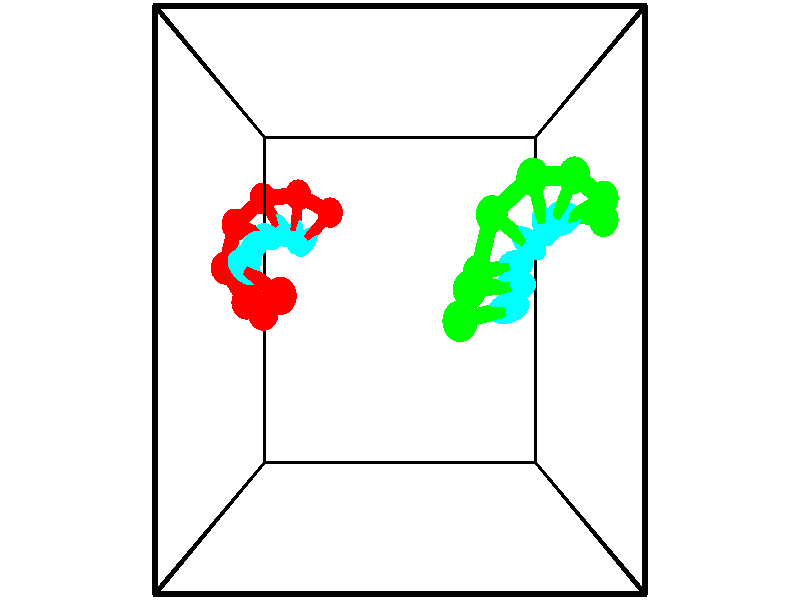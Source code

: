 // switches for output
#declare DRAW_BASES = 1; // possible values are 0, 1; only relevant for DNA ribbons
#declare DRAW_BASES_TYPE = 3; // possible values are 1, 2, 3; only relevant for DNA ribbons
#declare DRAW_FOG = 0; // set to 1 to enable fog

#include "colors.inc"

#include "transforms.inc"
background { rgb <1, 1, 1>}

#default {
   normal{
       ripples 0.25
       frequency 0.20
       turbulence 0.2
       lambda 5
   }
	finish {
		phong 0.1
		phong_size 40.
	}
}

// original window dimensions: 1024x640


// camera settings

camera {
	sky <-0, 1, 0>
	up <-0, 1, 0>
	right 1.6 * <1, 0, 0>
	location <2.5, 2.5, 11.1562>
	look_at <2.5, 2.5, 2.5>
	direction <0, 0, -8.6562>
	angle 67.0682
}


# declare cpy_camera_pos = <2.5, 2.5, 11.1562>;
# if (DRAW_FOG = 1)
fog {
	fog_type 2
	up vnormalize(cpy_camera_pos)
	color rgbt<1,1,1,0.3>
	distance 1e-5
	fog_alt 3e-3
	fog_offset 4
}
# end


// LIGHTS

# declare lum = 6;
global_settings {
	ambient_light rgb lum * <0.05, 0.05, 0.05>
	max_trace_level 15
}# declare cpy_direct_light_amount = 0.25;
light_source
{	1000 * <-1, -1, 1>,
	rgb lum * cpy_direct_light_amount
	parallel
}

light_source
{	1000 * <1, 1, -1>,
	rgb lum * cpy_direct_light_amount
	parallel
}

// strand 0

// nucleotide -1

// particle -1
sphere {
	<1.109310, 3.950530, -0.872158> 0.250000
	pigment { color rgbt <1,0,0,0> }
	no_shadow
}
cylinder {
	<0.822266, 3.675179, -0.914433>,  <0.650039, 3.509968, -0.939797>, 0.100000
	pigment { color rgbt <1,0,0,0> }
	no_shadow
}
cylinder {
	<0.822266, 3.675179, -0.914433>,  <1.109310, 3.950530, -0.872158>, 0.100000
	pigment { color rgbt <1,0,0,0> }
	no_shadow
}

// particle -1
sphere {
	<0.822266, 3.675179, -0.914433> 0.100000
	pigment { color rgbt <1,0,0,0> }
	no_shadow
}
sphere {
	0, 1
	scale<0.080000,0.200000,0.300000>
	matrix <-0.327154, 0.199228, 0.923731,
		-0.614820, 0.697455, -0.368174,
		-0.717612, -0.688378, -0.105686,
		0.606982, 3.468665, -0.946138>
	pigment { color rgbt <0,1,1,0> }
	no_shadow
}
cylinder {
	<0.496249, 4.225286, -0.735312>,  <1.109310, 3.950530, -0.872158>, 0.130000
	pigment { color rgbt <1,0,0,0> }
	no_shadow
}

// nucleotide -1

// particle -1
sphere {
	<0.496249, 4.225286, -0.735312> 0.250000
	pigment { color rgbt <1,0,0,0> }
	no_shadow
}
cylinder {
	<0.473816, 3.833488, -0.657909>,  <0.460356, 3.598410, -0.611468>, 0.100000
	pigment { color rgbt <1,0,0,0> }
	no_shadow
}
cylinder {
	<0.473816, 3.833488, -0.657909>,  <0.496249, 4.225286, -0.735312>, 0.100000
	pigment { color rgbt <1,0,0,0> }
	no_shadow
}

// particle -1
sphere {
	<0.473816, 3.833488, -0.657909> 0.100000
	pigment { color rgbt <1,0,0,0> }
	no_shadow
}
sphere {
	0, 1
	scale<0.080000,0.200000,0.300000>
	matrix <-0.507488, 0.194873, 0.839334,
		-0.859832, -0.051130, -0.508011,
		-0.056082, -0.979495, 0.193505,
		0.456991, 3.539640, -0.599858>
	pigment { color rgbt <0,1,1,0> }
	no_shadow
}
cylinder {
	<-0.143477, 4.130205, -0.478219>,  <0.496249, 4.225286, -0.735312>, 0.130000
	pigment { color rgbt <1,0,0,0> }
	no_shadow
}

// nucleotide -1

// particle -1
sphere {
	<-0.143477, 4.130205, -0.478219> 0.250000
	pigment { color rgbt <1,0,0,0> }
	no_shadow
}
cylinder {
	<0.081154, 3.825012, -0.350163>,  <0.215932, 3.641896, -0.273330>, 0.100000
	pigment { color rgbt <1,0,0,0> }
	no_shadow
}
cylinder {
	<0.081154, 3.825012, -0.350163>,  <-0.143477, 4.130205, -0.478219>, 0.100000
	pigment { color rgbt <1,0,0,0> }
	no_shadow
}

// particle -1
sphere {
	<0.081154, 3.825012, -0.350163> 0.100000
	pigment { color rgbt <1,0,0,0> }
	no_shadow
}
sphere {
	0, 1
	scale<0.080000,0.200000,0.300000>
	matrix <-0.531778, -0.036389, 0.846102,
		-0.633912, -0.645393, -0.426173,
		0.561576, -0.762983, 0.320138,
		0.249627, 3.596117, -0.254122>
	pigment { color rgbt <0,1,1,0> }
	no_shadow
}
cylinder {
	<-0.560582, 3.667140, -0.078569>,  <-0.143477, 4.130205, -0.478219>, 0.130000
	pigment { color rgbt <1,0,0,0> }
	no_shadow
}

// nucleotide -1

// particle -1
sphere {
	<-0.560582, 3.667140, -0.078569> 0.250000
	pigment { color rgbt <1,0,0,0> }
	no_shadow
}
cylinder {
	<-0.193695, 3.551857, 0.031448>,  <0.026437, 3.482687, 0.097459>, 0.100000
	pigment { color rgbt <1,0,0,0> }
	no_shadow
}
cylinder {
	<-0.193695, 3.551857, 0.031448>,  <-0.560582, 3.667140, -0.078569>, 0.100000
	pigment { color rgbt <1,0,0,0> }
	no_shadow
}

// particle -1
sphere {
	<-0.193695, 3.551857, 0.031448> 0.100000
	pigment { color rgbt <1,0,0,0> }
	no_shadow
}
sphere {
	0, 1
	scale<0.080000,0.200000,0.300000>
	matrix <-0.350767, -0.256911, 0.900533,
		-0.188879, -0.922460, -0.336737,
		0.917217, -0.288208, 0.275044,
		0.081470, 3.465395, 0.113961>
	pigment { color rgbt <0,1,1,0> }
	no_shadow
}
cylinder {
	<-0.661529, 2.982516, 0.232189>,  <-0.560582, 3.667140, -0.078569>, 0.130000
	pigment { color rgbt <1,0,0,0> }
	no_shadow
}

// nucleotide -1

// particle -1
sphere {
	<-0.661529, 2.982516, 0.232189> 0.250000
	pigment { color rgbt <1,0,0,0> }
	no_shadow
}
cylinder {
	<-0.331207, 3.162674, 0.367947>,  <-0.133014, 3.270769, 0.449401>, 0.100000
	pigment { color rgbt <1,0,0,0> }
	no_shadow
}
cylinder {
	<-0.331207, 3.162674, 0.367947>,  <-0.661529, 2.982516, 0.232189>, 0.100000
	pigment { color rgbt <1,0,0,0> }
	no_shadow
}

// particle -1
sphere {
	<-0.331207, 3.162674, 0.367947> 0.100000
	pigment { color rgbt <1,0,0,0> }
	no_shadow
}
sphere {
	0, 1
	scale<0.080000,0.200000,0.300000>
	matrix <-0.226949, -0.285524, 0.931112,
		0.516275, -0.845943, -0.133570,
		0.825805, 0.450396, 0.339395,
		-0.083466, 3.297793, 0.469765>
	pigment { color rgbt <0,1,1,0> }
	no_shadow
}
cylinder {
	<-0.196418, 2.463598, 0.571225>,  <-0.661529, 2.982516, 0.232189>, 0.130000
	pigment { color rgbt <1,0,0,0> }
	no_shadow
}

// nucleotide -1

// particle -1
sphere {
	<-0.196418, 2.463598, 0.571225> 0.250000
	pigment { color rgbt <1,0,0,0> }
	no_shadow
}
cylinder {
	<-0.123032, 2.829117, 0.716175>,  <-0.079000, 3.048428, 0.803145>, 0.100000
	pigment { color rgbt <1,0,0,0> }
	no_shadow
}
cylinder {
	<-0.123032, 2.829117, 0.716175>,  <-0.196418, 2.463598, 0.571225>, 0.100000
	pigment { color rgbt <1,0,0,0> }
	no_shadow
}

// particle -1
sphere {
	<-0.123032, 2.829117, 0.716175> 0.100000
	pigment { color rgbt <1,0,0,0> }
	no_shadow
}
sphere {
	0, 1
	scale<0.080000,0.200000,0.300000>
	matrix <-0.085071, -0.352489, 0.931941,
		0.979338, -0.201806, 0.013068,
		0.183465, 0.913797, 0.362374,
		-0.067992, 3.103256, 0.824887>
	pigment { color rgbt <0,1,1,0> }
	no_shadow
}
cylinder {
	<0.224438, 2.323458, 1.105457>,  <-0.196418, 2.463598, 0.571225>, 0.130000
	pigment { color rgbt <1,0,0,0> }
	no_shadow
}

// nucleotide -1

// particle -1
sphere {
	<0.224438, 2.323458, 1.105457> 0.250000
	pigment { color rgbt <1,0,0,0> }
	no_shadow
}
cylinder {
	<0.085907, 2.692963, 1.170845>,  <0.002788, 2.914665, 1.210078>, 0.100000
	pigment { color rgbt <1,0,0,0> }
	no_shadow
}
cylinder {
	<0.085907, 2.692963, 1.170845>,  <0.224438, 2.323458, 1.105457>, 0.100000
	pigment { color rgbt <1,0,0,0> }
	no_shadow
}

// particle -1
sphere {
	<0.085907, 2.692963, 1.170845> 0.100000
	pigment { color rgbt <1,0,0,0> }
	no_shadow
}
sphere {
	0, 1
	scale<0.080000,0.200000,0.300000>
	matrix <-0.113327, -0.214175, 0.970199,
		0.931243, 0.317482, 0.178862,
		-0.346328, 0.923761, 0.163469,
		-0.017991, 2.970091, 1.219886>
	pigment { color rgbt <0,1,1,0> }
	no_shadow
}
cylinder {
	<0.624815, 2.553487, 1.685535>,  <0.224438, 2.323458, 1.105457>, 0.130000
	pigment { color rgbt <1,0,0,0> }
	no_shadow
}

// nucleotide -1

// particle -1
sphere {
	<0.624815, 2.553487, 1.685535> 0.250000
	pigment { color rgbt <1,0,0,0> }
	no_shadow
}
cylinder {
	<0.289177, 2.767639, 1.646984>,  <0.087794, 2.896130, 1.623854>, 0.100000
	pigment { color rgbt <1,0,0,0> }
	no_shadow
}
cylinder {
	<0.289177, 2.767639, 1.646984>,  <0.624815, 2.553487, 1.685535>, 0.100000
	pigment { color rgbt <1,0,0,0> }
	no_shadow
}

// particle -1
sphere {
	<0.289177, 2.767639, 1.646984> 0.100000
	pigment { color rgbt <1,0,0,0> }
	no_shadow
}
sphere {
	0, 1
	scale<0.080000,0.200000,0.300000>
	matrix <-0.185628, -0.115267, 0.975836,
		0.511334, 0.836709, 0.196101,
		-0.839095, 0.535380, -0.096376,
		0.037449, 2.928253, 1.618071>
	pigment { color rgbt <0,1,1,0> }
	no_shadow
}
// strand 1

// nucleotide -1

// particle -1
sphere {
	<3.356253, 2.249007, 2.536703> 0.250000
	pigment { color rgbt <0,1,0,0> }
	no_shadow
}
cylinder {
	<3.744049, 2.338242, 2.577341>,  <3.976727, 2.391783, 2.601724>, 0.100000
	pigment { color rgbt <0,1,0,0> }
	no_shadow
}
cylinder {
	<3.744049, 2.338242, 2.577341>,  <3.356253, 2.249007, 2.536703>, 0.100000
	pigment { color rgbt <0,1,0,0> }
	no_shadow
}

// particle -1
sphere {
	<3.744049, 2.338242, 2.577341> 0.100000
	pigment { color rgbt <0,1,0,0> }
	no_shadow
}
sphere {
	0, 1
	scale<0.080000,0.200000,0.300000>
	matrix <-0.000651, 0.416789, -0.909003,
		-0.245131, 0.881203, 0.404218,
		0.969490, 0.223087, 0.101594,
		4.034896, 2.405168, 2.607819>
	pigment { color rgbt <0,1,1,0> }
	no_shadow
}
cylinder {
	<3.554888, 2.630491, 1.982418>,  <3.356253, 2.249007, 2.536703>, 0.130000
	pigment { color rgbt <0,1,0,0> }
	no_shadow
}

// nucleotide -1

// particle -1
sphere {
	<3.554888, 2.630491, 1.982418> 0.250000
	pigment { color rgbt <0,1,0,0> }
	no_shadow
}
cylinder {
	<3.927261, 2.660378, 2.125404>,  <4.150685, 2.678309, 2.211196>, 0.100000
	pigment { color rgbt <0,1,0,0> }
	no_shadow
}
cylinder {
	<3.927261, 2.660378, 2.125404>,  <3.554888, 2.630491, 1.982418>, 0.100000
	pigment { color rgbt <0,1,0,0> }
	no_shadow
}

// particle -1
sphere {
	<3.927261, 2.660378, 2.125404> 0.100000
	pigment { color rgbt <0,1,0,0> }
	no_shadow
}
sphere {
	0, 1
	scale<0.080000,0.200000,0.300000>
	matrix <0.309056, 0.360267, -0.880166,
		-0.194546, 0.929852, 0.312293,
		0.930933, 0.074717, 0.357465,
		4.206541, 2.682792, 2.232644>
	pigment { color rgbt <0,1,1,0> }
	no_shadow
}
cylinder {
	<3.767104, 2.865432, 1.349229>,  <3.554888, 2.630491, 1.982418>, 0.130000
	pigment { color rgbt <0,1,0,0> }
	no_shadow
}

// nucleotide -1

// particle -1
sphere {
	<3.767104, 2.865432, 1.349229> 0.250000
	pigment { color rgbt <0,1,0,0> }
	no_shadow
}
cylinder {
	<4.063736, 2.917488, 1.612478>,  <4.241715, 2.948722, 1.770427>, 0.100000
	pigment { color rgbt <0,1,0,0> }
	no_shadow
}
cylinder {
	<4.063736, 2.917488, 1.612478>,  <3.767104, 2.865432, 1.349229>, 0.100000
	pigment { color rgbt <0,1,0,0> }
	no_shadow
}

// particle -1
sphere {
	<4.063736, 2.917488, 1.612478> 0.100000
	pigment { color rgbt <0,1,0,0> }
	no_shadow
}
sphere {
	0, 1
	scale<0.080000,0.200000,0.300000>
	matrix <0.531556, 0.484503, -0.694770,
		-0.409279, 0.865055, 0.290120,
		0.741579, 0.130140, 0.658122,
		4.286210, 2.956530, 1.809915>
	pigment { color rgbt <0,1,1,0> }
	no_shadow
}
cylinder {
	<3.957773, 3.638093, 1.556040>,  <3.767104, 2.865432, 1.349229>, 0.130000
	pigment { color rgbt <0,1,0,0> }
	no_shadow
}

// nucleotide -1

// particle -1
sphere {
	<3.957773, 3.638093, 1.556040> 0.250000
	pigment { color rgbt <0,1,0,0> }
	no_shadow
}
cylinder {
	<4.283974, 3.411697, 1.604394>,  <4.479694, 3.275860, 1.633407>, 0.100000
	pigment { color rgbt <0,1,0,0> }
	no_shadow
}
cylinder {
	<4.283974, 3.411697, 1.604394>,  <3.957773, 3.638093, 1.556040>, 0.100000
	pigment { color rgbt <0,1,0,0> }
	no_shadow
}

// particle -1
sphere {
	<4.283974, 3.411697, 1.604394> 0.100000
	pigment { color rgbt <0,1,0,0> }
	no_shadow
}
sphere {
	0, 1
	scale<0.080000,0.200000,0.300000>
	matrix <0.439251, 0.469277, -0.766053,
		0.376848, 0.677817, 0.631307,
		0.815502, -0.565988, 0.120886,
		4.528625, 3.241901, 1.640660>
	pigment { color rgbt <0,1,1,0> }
	no_shadow
}
cylinder {
	<4.604324, 4.132500, 1.564609>,  <3.957773, 3.638093, 1.556040>, 0.130000
	pigment { color rgbt <0,1,0,0> }
	no_shadow
}

// nucleotide -1

// particle -1
sphere {
	<4.604324, 4.132500, 1.564609> 0.250000
	pigment { color rgbt <0,1,0,0> }
	no_shadow
}
cylinder {
	<4.739182, 3.774574, 1.447551>,  <4.820096, 3.559819, 1.377317>, 0.100000
	pigment { color rgbt <0,1,0,0> }
	no_shadow
}
cylinder {
	<4.739182, 3.774574, 1.447551>,  <4.604324, 4.132500, 1.564609>, 0.100000
	pigment { color rgbt <0,1,0,0> }
	no_shadow
}

// particle -1
sphere {
	<4.739182, 3.774574, 1.447551> 0.100000
	pigment { color rgbt <0,1,0,0> }
	no_shadow
}
sphere {
	0, 1
	scale<0.080000,0.200000,0.300000>
	matrix <0.540806, 0.438514, -0.717798,
		0.770625, 0.083736, 0.631764,
		0.337143, -0.894815, -0.292644,
		4.840324, 3.506130, 1.359758>
	pigment { color rgbt <0,1,1,0> }
	no_shadow
}
cylinder {
	<5.317524, 4.185037, 1.368724>,  <4.604324, 4.132500, 1.564609>, 0.130000
	pigment { color rgbt <0,1,0,0> }
	no_shadow
}

// nucleotide -1

// particle -1
sphere {
	<5.317524, 4.185037, 1.368724> 0.250000
	pigment { color rgbt <0,1,0,0> }
	no_shadow
}
cylinder {
	<5.192429, 3.850861, 1.187955>,  <5.117371, 3.650355, 1.079494>, 0.100000
	pigment { color rgbt <0,1,0,0> }
	no_shadow
}
cylinder {
	<5.192429, 3.850861, 1.187955>,  <5.317524, 4.185037, 1.368724>, 0.100000
	pigment { color rgbt <0,1,0,0> }
	no_shadow
}

// particle -1
sphere {
	<5.192429, 3.850861, 1.187955> 0.100000
	pigment { color rgbt <0,1,0,0> }
	no_shadow
}
sphere {
	0, 1
	scale<0.080000,0.200000,0.300000>
	matrix <0.454449, 0.286187, -0.843548,
		0.834069, -0.469185, 0.290164,
		-0.312739, -0.835441, -0.451921,
		5.098607, 3.600228, 1.052379>
	pigment { color rgbt <0,1,1,0> }
	no_shadow
}
cylinder {
	<5.943537, 3.935246, 0.914721>,  <5.317524, 4.185037, 1.368724>, 0.130000
	pigment { color rgbt <0,1,0,0> }
	no_shadow
}

// nucleotide -1

// particle -1
sphere {
	<5.943537, 3.935246, 0.914721> 0.250000
	pigment { color rgbt <0,1,0,0> }
	no_shadow
}
cylinder {
	<5.611023, 3.771126, 0.764726>,  <5.411514, 3.672653, 0.674728>, 0.100000
	pigment { color rgbt <0,1,0,0> }
	no_shadow
}
cylinder {
	<5.611023, 3.771126, 0.764726>,  <5.943537, 3.935246, 0.914721>, 0.100000
	pigment { color rgbt <0,1,0,0> }
	no_shadow
}

// particle -1
sphere {
	<5.611023, 3.771126, 0.764726> 0.100000
	pigment { color rgbt <0,1,0,0> }
	no_shadow
}
sphere {
	0, 1
	scale<0.080000,0.200000,0.300000>
	matrix <0.300879, 0.235094, -0.924231,
		0.467372, -0.881126, -0.071979,
		-0.831285, -0.410302, -0.374989,
		5.361637, 3.648035, 0.652229>
	pigment { color rgbt <0,1,1,0> }
	no_shadow
}
cylinder {
	<6.172236, 3.695601, 0.281662>,  <5.943537, 3.935246, 0.914721>, 0.130000
	pigment { color rgbt <0,1,0,0> }
	no_shadow
}

// nucleotide -1

// particle -1
sphere {
	<6.172236, 3.695601, 0.281662> 0.250000
	pigment { color rgbt <0,1,0,0> }
	no_shadow
}
cylinder {
	<5.775154, 3.743279, 0.274390>,  <5.536905, 3.771885, 0.270026>, 0.100000
	pigment { color rgbt <0,1,0,0> }
	no_shadow
}
cylinder {
	<5.775154, 3.743279, 0.274390>,  <6.172236, 3.695601, 0.281662>, 0.100000
	pigment { color rgbt <0,1,0,0> }
	no_shadow
}

// particle -1
sphere {
	<5.775154, 3.743279, 0.274390> 0.100000
	pigment { color rgbt <0,1,0,0> }
	no_shadow
}
sphere {
	0, 1
	scale<0.080000,0.200000,0.300000>
	matrix <0.057266, 0.333396, -0.941046,
		-0.106106, -0.935222, -0.337789,
		-0.992705, 0.119195, -0.018181,
		5.477343, 3.779037, 0.268935>
	pigment { color rgbt <0,1,1,0> }
	no_shadow
}
// box output
cylinder {
	<0.000000, 0.000000, 0.000000>,  <5.000000, 0.000000, 0.000000>, 0.025000
	pigment { color rgbt <0,0,0,0> }
	no_shadow
}
cylinder {
	<0.000000, 0.000000, 0.000000>,  <0.000000, 5.000000, 0.000000>, 0.025000
	pigment { color rgbt <0,0,0,0> }
	no_shadow
}
cylinder {
	<0.000000, 0.000000, 0.000000>,  <0.000000, 0.000000, 5.000000>, 0.025000
	pigment { color rgbt <0,0,0,0> }
	no_shadow
}
cylinder {
	<5.000000, 5.000000, 5.000000>,  <0.000000, 5.000000, 5.000000>, 0.025000
	pigment { color rgbt <0,0,0,0> }
	no_shadow
}
cylinder {
	<5.000000, 5.000000, 5.000000>,  <5.000000, 0.000000, 5.000000>, 0.025000
	pigment { color rgbt <0,0,0,0> }
	no_shadow
}
cylinder {
	<5.000000, 5.000000, 5.000000>,  <5.000000, 5.000000, 0.000000>, 0.025000
	pigment { color rgbt <0,0,0,0> }
	no_shadow
}
cylinder {
	<0.000000, 0.000000, 5.000000>,  <0.000000, 5.000000, 5.000000>, 0.025000
	pigment { color rgbt <0,0,0,0> }
	no_shadow
}
cylinder {
	<0.000000, 0.000000, 5.000000>,  <5.000000, 0.000000, 5.000000>, 0.025000
	pigment { color rgbt <0,0,0,0> }
	no_shadow
}
cylinder {
	<5.000000, 5.000000, 0.000000>,  <0.000000, 5.000000, 0.000000>, 0.025000
	pigment { color rgbt <0,0,0,0> }
	no_shadow
}
cylinder {
	<5.000000, 5.000000, 0.000000>,  <5.000000, 0.000000, 0.000000>, 0.025000
	pigment { color rgbt <0,0,0,0> }
	no_shadow
}
cylinder {
	<5.000000, 0.000000, 5.000000>,  <5.000000, 0.000000, 0.000000>, 0.025000
	pigment { color rgbt <0,0,0,0> }
	no_shadow
}
cylinder {
	<0.000000, 5.000000, 0.000000>,  <0.000000, 5.000000, 5.000000>, 0.025000
	pigment { color rgbt <0,0,0,0> }
	no_shadow
}
// end of box output
